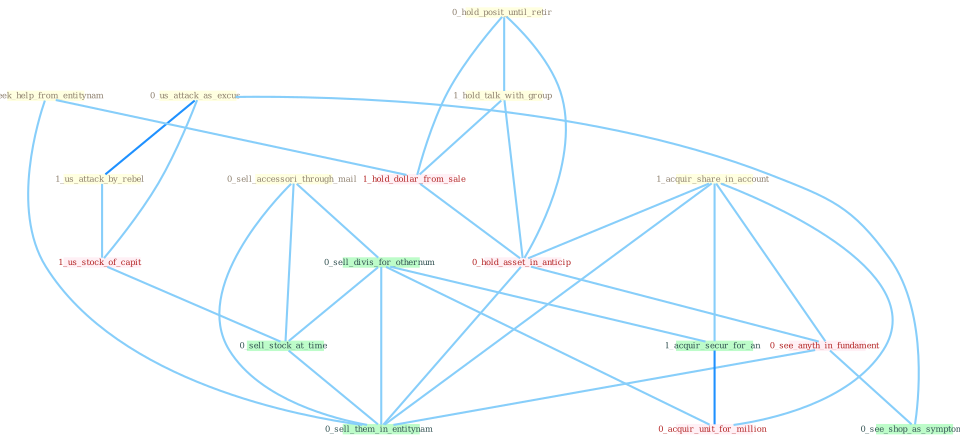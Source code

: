 Graph G{ 
    node
    [shape=polygon,style=filled,width=.5,height=.06,color="#BDFCC9",fixedsize=true,fontsize=4,
    fontcolor="#2f4f4f"];
    {node
    [color="#ffffe0", fontcolor="#8b7d6b"] "0_us_attack_as_excus " "0_hold_posit_until_retir " "0_seek_help_from_entitynam " "0_sell_accessori_through_mail " "1_acquir_share_in_account " "1_hold_talk_with_group " "1_us_attack_by_rebel "}
{node [color="#fff0f5", fontcolor="#b22222"] "1_us_stock_of_capit " "1_hold_dollar_from_sale " "0_hold_asset_in_anticip " "0_see_anyth_in_fundament " "0_acquir_unit_for_million "}
edge [color="#B0E2FF"];

	"0_us_attack_as_excus " -- "1_us_attack_by_rebel " [w="2", color="#1e90ff" , len=0.8];
	"0_us_attack_as_excus " -- "1_us_stock_of_capit " [w="1", color="#87cefa" ];
	"0_us_attack_as_excus " -- "0_see_shop_as_symptom " [w="1", color="#87cefa" ];
	"0_hold_posit_until_retir " -- "1_hold_talk_with_group " [w="1", color="#87cefa" ];
	"0_hold_posit_until_retir " -- "1_hold_dollar_from_sale " [w="1", color="#87cefa" ];
	"0_hold_posit_until_retir " -- "0_hold_asset_in_anticip " [w="1", color="#87cefa" ];
	"0_seek_help_from_entitynam " -- "1_hold_dollar_from_sale " [w="1", color="#87cefa" ];
	"0_seek_help_from_entitynam " -- "0_sell_them_in_entitynam " [w="1", color="#87cefa" ];
	"0_sell_accessori_through_mail " -- "0_sell_divis_for_othernum " [w="1", color="#87cefa" ];
	"0_sell_accessori_through_mail " -- "0_sell_stock_at_time " [w="1", color="#87cefa" ];
	"0_sell_accessori_through_mail " -- "0_sell_them_in_entitynam " [w="1", color="#87cefa" ];
	"1_acquir_share_in_account " -- "1_acquir_secur_for_an " [w="1", color="#87cefa" ];
	"1_acquir_share_in_account " -- "0_hold_asset_in_anticip " [w="1", color="#87cefa" ];
	"1_acquir_share_in_account " -- "0_see_anyth_in_fundament " [w="1", color="#87cefa" ];
	"1_acquir_share_in_account " -- "0_acquir_unit_for_million " [w="1", color="#87cefa" ];
	"1_acquir_share_in_account " -- "0_sell_them_in_entitynam " [w="1", color="#87cefa" ];
	"1_hold_talk_with_group " -- "1_hold_dollar_from_sale " [w="1", color="#87cefa" ];
	"1_hold_talk_with_group " -- "0_hold_asset_in_anticip " [w="1", color="#87cefa" ];
	"1_us_attack_by_rebel " -- "1_us_stock_of_capit " [w="1", color="#87cefa" ];
	"0_sell_divis_for_othernum " -- "1_acquir_secur_for_an " [w="1", color="#87cefa" ];
	"0_sell_divis_for_othernum " -- "0_sell_stock_at_time " [w="1", color="#87cefa" ];
	"0_sell_divis_for_othernum " -- "0_acquir_unit_for_million " [w="1", color="#87cefa" ];
	"0_sell_divis_for_othernum " -- "0_sell_them_in_entitynam " [w="1", color="#87cefa" ];
	"1_acquir_secur_for_an " -- "0_acquir_unit_for_million " [w="2", color="#1e90ff" , len=0.8];
	"1_us_stock_of_capit " -- "0_sell_stock_at_time " [w="1", color="#87cefa" ];
	"1_hold_dollar_from_sale " -- "0_hold_asset_in_anticip " [w="1", color="#87cefa" ];
	"0_hold_asset_in_anticip " -- "0_see_anyth_in_fundament " [w="1", color="#87cefa" ];
	"0_hold_asset_in_anticip " -- "0_sell_them_in_entitynam " [w="1", color="#87cefa" ];
	"0_sell_stock_at_time " -- "0_sell_them_in_entitynam " [w="1", color="#87cefa" ];
	"0_see_anyth_in_fundament " -- "0_see_shop_as_symptom " [w="1", color="#87cefa" ];
	"0_see_anyth_in_fundament " -- "0_sell_them_in_entitynam " [w="1", color="#87cefa" ];
}